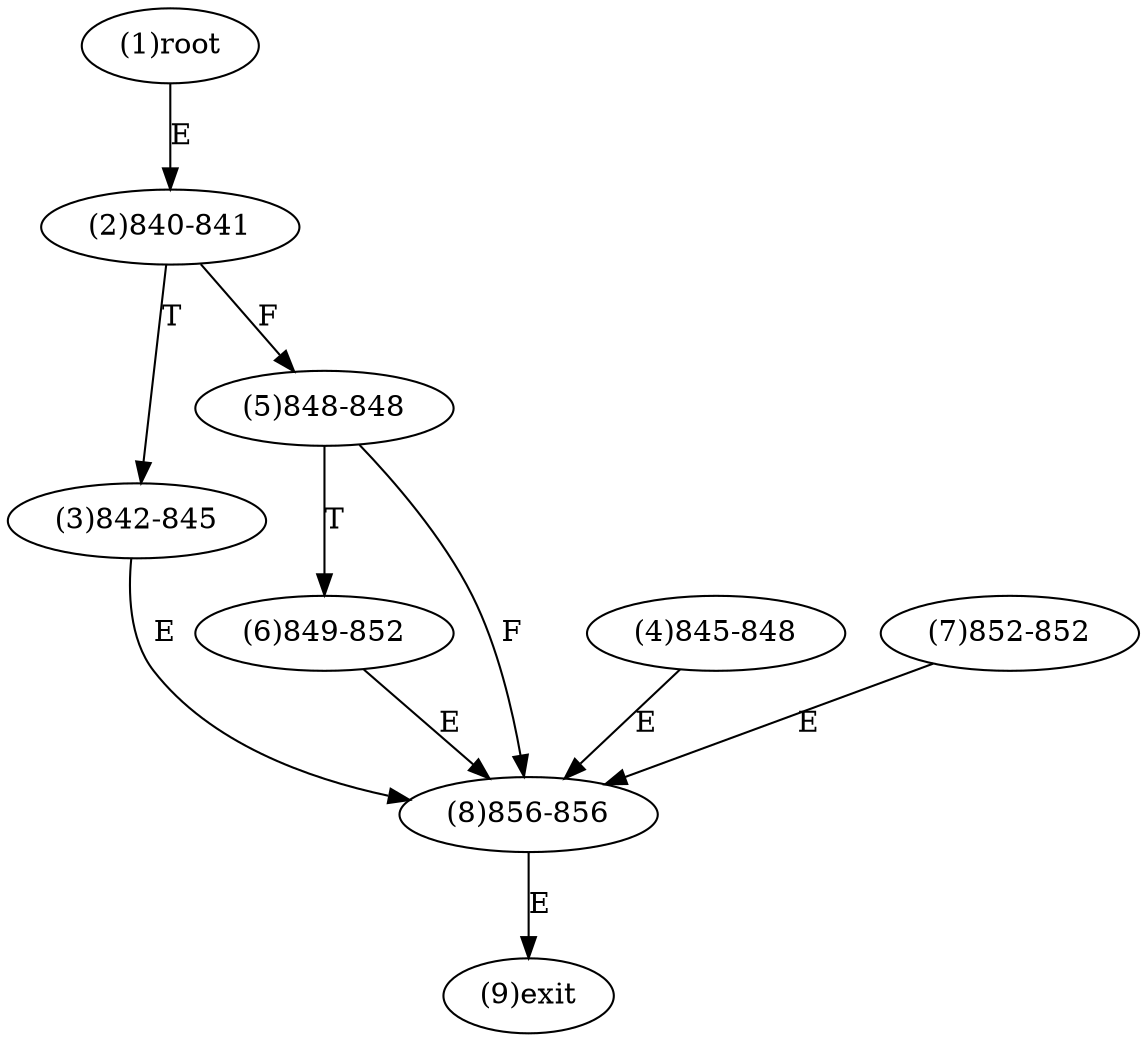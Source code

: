 digraph "" { 
1[ label="(1)root"];
2[ label="(2)840-841"];
3[ label="(3)842-845"];
4[ label="(4)845-848"];
5[ label="(5)848-848"];
6[ label="(6)849-852"];
7[ label="(7)852-852"];
8[ label="(8)856-856"];
9[ label="(9)exit"];
1->2[ label="E"];
2->5[ label="F"];
2->3[ label="T"];
3->8[ label="E"];
4->8[ label="E"];
5->8[ label="F"];
5->6[ label="T"];
6->8[ label="E"];
7->8[ label="E"];
8->9[ label="E"];
}